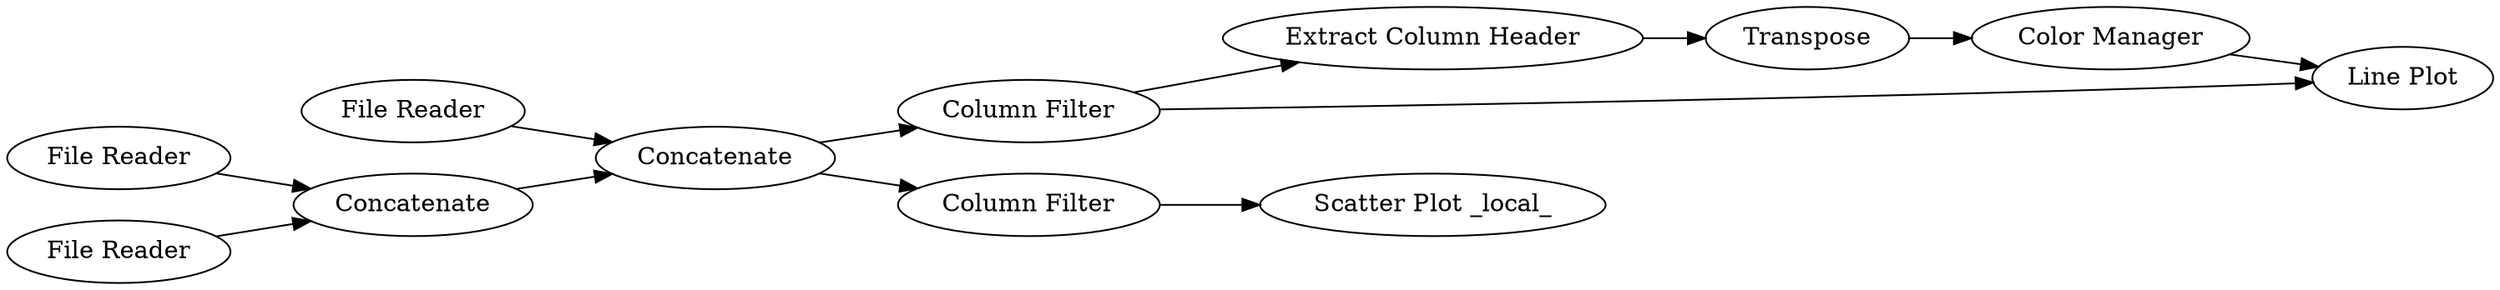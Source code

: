 digraph {
	"3968552004602184537_20" [label=Concatenate]
	"3968552004602184537_13" [label="Scatter Plot _local_"]
	"3968552004602184537_23" [label="Extract Column Header"]
	"3968552004602184537_19" [label=Transpose]
	"3968552004602184537_24" [label="Color Manager"]
	"3968552004602184537_18" [label="File Reader"]
	"3968552004602184537_16" [label=Concatenate]
	"3968552004602184537_15" [label="Column Filter"]
	"3968552004602184537_17" [label="File Reader"]
	"3968552004602184537_22" [label="Line Plot"]
	"3968552004602184537_14" [label="Column Filter"]
	"3968552004602184537_12" [label="File Reader"]
	"3968552004602184537_23" -> "3968552004602184537_19"
	"3968552004602184537_14" -> "3968552004602184537_13"
	"3968552004602184537_16" -> "3968552004602184537_15"
	"3968552004602184537_16" -> "3968552004602184537_14"
	"3968552004602184537_20" -> "3968552004602184537_16"
	"3968552004602184537_15" -> "3968552004602184537_22"
	"3968552004602184537_19" -> "3968552004602184537_24"
	"3968552004602184537_18" -> "3968552004602184537_20"
	"3968552004602184537_24" -> "3968552004602184537_22"
	"3968552004602184537_12" -> "3968552004602184537_20"
	"3968552004602184537_15" -> "3968552004602184537_23"
	"3968552004602184537_17" -> "3968552004602184537_16"
	rankdir=LR
}
